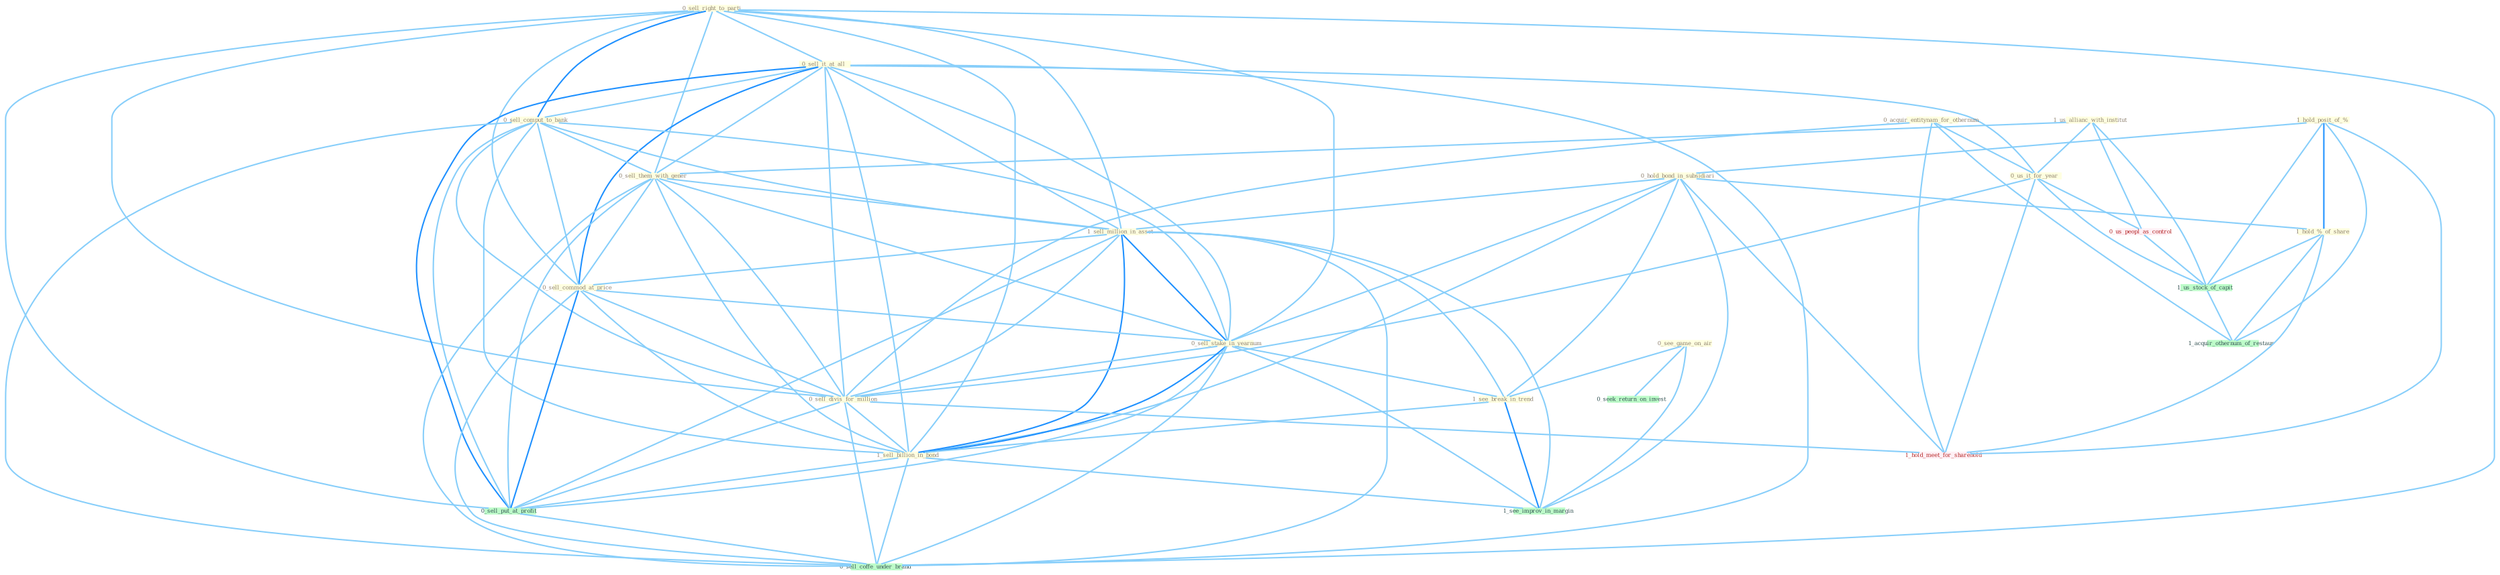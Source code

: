 Graph G{ 
    node
    [shape=polygon,style=filled,width=.5,height=.06,color="#BDFCC9",fixedsize=true,fontsize=4,
    fontcolor="#2f4f4f"];
    {node
    [color="#ffffe0", fontcolor="#8b7d6b"] "0_sell_right_to_parti " "0_sell_it_at_all " "1_hold_posit_of_% " "0_sell_comput_to_bank " "0_acquir_entitynam_for_othernum " "1_us_allianc_with_institut " "0_hold_bond_in_subsidiari " "0_sell_them_with_gener " "0_see_game_on_air " "1_sell_million_in_asset " "0_us_it_for_year " "0_sell_commod_at_price " "0_sell_stake_in_yearnum " "1_hold_%_of_share " "0_sell_divis_for_million " "1_see_break_in_trend " "1_sell_billion_in_bond "}
{node [color="#fff0f5", fontcolor="#b22222"] "0_us_peopl_as_control " "1_hold_meet_for_sharehold "}
edge [color="#B0E2FF"];

	"0_sell_right_to_parti " -- "0_sell_it_at_all " [w="1", color="#87cefa" ];
	"0_sell_right_to_parti " -- "0_sell_comput_to_bank " [w="2", color="#1e90ff" , len=0.8];
	"0_sell_right_to_parti " -- "0_sell_them_with_gener " [w="1", color="#87cefa" ];
	"0_sell_right_to_parti " -- "1_sell_million_in_asset " [w="1", color="#87cefa" ];
	"0_sell_right_to_parti " -- "0_sell_commod_at_price " [w="1", color="#87cefa" ];
	"0_sell_right_to_parti " -- "0_sell_stake_in_yearnum " [w="1", color="#87cefa" ];
	"0_sell_right_to_parti " -- "0_sell_divis_for_million " [w="1", color="#87cefa" ];
	"0_sell_right_to_parti " -- "1_sell_billion_in_bond " [w="1", color="#87cefa" ];
	"0_sell_right_to_parti " -- "0_sell_put_at_profit " [w="1", color="#87cefa" ];
	"0_sell_right_to_parti " -- "0_sell_coffe_under_brand " [w="1", color="#87cefa" ];
	"0_sell_it_at_all " -- "0_sell_comput_to_bank " [w="1", color="#87cefa" ];
	"0_sell_it_at_all " -- "0_sell_them_with_gener " [w="1", color="#87cefa" ];
	"0_sell_it_at_all " -- "1_sell_million_in_asset " [w="1", color="#87cefa" ];
	"0_sell_it_at_all " -- "0_us_it_for_year " [w="1", color="#87cefa" ];
	"0_sell_it_at_all " -- "0_sell_commod_at_price " [w="2", color="#1e90ff" , len=0.8];
	"0_sell_it_at_all " -- "0_sell_stake_in_yearnum " [w="1", color="#87cefa" ];
	"0_sell_it_at_all " -- "0_sell_divis_for_million " [w="1", color="#87cefa" ];
	"0_sell_it_at_all " -- "1_sell_billion_in_bond " [w="1", color="#87cefa" ];
	"0_sell_it_at_all " -- "0_sell_put_at_profit " [w="2", color="#1e90ff" , len=0.8];
	"0_sell_it_at_all " -- "0_sell_coffe_under_brand " [w="1", color="#87cefa" ];
	"1_hold_posit_of_% " -- "0_hold_bond_in_subsidiari " [w="1", color="#87cefa" ];
	"1_hold_posit_of_% " -- "1_hold_%_of_share " [w="2", color="#1e90ff" , len=0.8];
	"1_hold_posit_of_% " -- "1_us_stock_of_capit " [w="1", color="#87cefa" ];
	"1_hold_posit_of_% " -- "1_hold_meet_for_sharehold " [w="1", color="#87cefa" ];
	"1_hold_posit_of_% " -- "1_acquir_othernum_of_restaur " [w="1", color="#87cefa" ];
	"0_sell_comput_to_bank " -- "0_sell_them_with_gener " [w="1", color="#87cefa" ];
	"0_sell_comput_to_bank " -- "1_sell_million_in_asset " [w="1", color="#87cefa" ];
	"0_sell_comput_to_bank " -- "0_sell_commod_at_price " [w="1", color="#87cefa" ];
	"0_sell_comput_to_bank " -- "0_sell_stake_in_yearnum " [w="1", color="#87cefa" ];
	"0_sell_comput_to_bank " -- "0_sell_divis_for_million " [w="1", color="#87cefa" ];
	"0_sell_comput_to_bank " -- "1_sell_billion_in_bond " [w="1", color="#87cefa" ];
	"0_sell_comput_to_bank " -- "0_sell_put_at_profit " [w="1", color="#87cefa" ];
	"0_sell_comput_to_bank " -- "0_sell_coffe_under_brand " [w="1", color="#87cefa" ];
	"0_acquir_entitynam_for_othernum " -- "0_us_it_for_year " [w="1", color="#87cefa" ];
	"0_acquir_entitynam_for_othernum " -- "0_sell_divis_for_million " [w="1", color="#87cefa" ];
	"0_acquir_entitynam_for_othernum " -- "1_hold_meet_for_sharehold " [w="1", color="#87cefa" ];
	"0_acquir_entitynam_for_othernum " -- "1_acquir_othernum_of_restaur " [w="1", color="#87cefa" ];
	"1_us_allianc_with_institut " -- "0_sell_them_with_gener " [w="1", color="#87cefa" ];
	"1_us_allianc_with_institut " -- "0_us_it_for_year " [w="1", color="#87cefa" ];
	"1_us_allianc_with_institut " -- "0_us_peopl_as_control " [w="1", color="#87cefa" ];
	"1_us_allianc_with_institut " -- "1_us_stock_of_capit " [w="1", color="#87cefa" ];
	"0_hold_bond_in_subsidiari " -- "1_sell_million_in_asset " [w="1", color="#87cefa" ];
	"0_hold_bond_in_subsidiari " -- "0_sell_stake_in_yearnum " [w="1", color="#87cefa" ];
	"0_hold_bond_in_subsidiari " -- "1_hold_%_of_share " [w="1", color="#87cefa" ];
	"0_hold_bond_in_subsidiari " -- "1_see_break_in_trend " [w="1", color="#87cefa" ];
	"0_hold_bond_in_subsidiari " -- "1_sell_billion_in_bond " [w="1", color="#87cefa" ];
	"0_hold_bond_in_subsidiari " -- "1_see_improv_in_margin " [w="1", color="#87cefa" ];
	"0_hold_bond_in_subsidiari " -- "1_hold_meet_for_sharehold " [w="1", color="#87cefa" ];
	"0_sell_them_with_gener " -- "1_sell_million_in_asset " [w="1", color="#87cefa" ];
	"0_sell_them_with_gener " -- "0_sell_commod_at_price " [w="1", color="#87cefa" ];
	"0_sell_them_with_gener " -- "0_sell_stake_in_yearnum " [w="1", color="#87cefa" ];
	"0_sell_them_with_gener " -- "0_sell_divis_for_million " [w="1", color="#87cefa" ];
	"0_sell_them_with_gener " -- "1_sell_billion_in_bond " [w="1", color="#87cefa" ];
	"0_sell_them_with_gener " -- "0_sell_put_at_profit " [w="1", color="#87cefa" ];
	"0_sell_them_with_gener " -- "0_sell_coffe_under_brand " [w="1", color="#87cefa" ];
	"0_see_game_on_air " -- "1_see_break_in_trend " [w="1", color="#87cefa" ];
	"0_see_game_on_air " -- "0_seek_return_on_invest " [w="1", color="#87cefa" ];
	"0_see_game_on_air " -- "1_see_improv_in_margin " [w="1", color="#87cefa" ];
	"1_sell_million_in_asset " -- "0_sell_commod_at_price " [w="1", color="#87cefa" ];
	"1_sell_million_in_asset " -- "0_sell_stake_in_yearnum " [w="2", color="#1e90ff" , len=0.8];
	"1_sell_million_in_asset " -- "0_sell_divis_for_million " [w="1", color="#87cefa" ];
	"1_sell_million_in_asset " -- "1_see_break_in_trend " [w="1", color="#87cefa" ];
	"1_sell_million_in_asset " -- "1_sell_billion_in_bond " [w="2", color="#1e90ff" , len=0.8];
	"1_sell_million_in_asset " -- "0_sell_put_at_profit " [w="1", color="#87cefa" ];
	"1_sell_million_in_asset " -- "1_see_improv_in_margin " [w="1", color="#87cefa" ];
	"1_sell_million_in_asset " -- "0_sell_coffe_under_brand " [w="1", color="#87cefa" ];
	"0_us_it_for_year " -- "0_sell_divis_for_million " [w="1", color="#87cefa" ];
	"0_us_it_for_year " -- "0_us_peopl_as_control " [w="1", color="#87cefa" ];
	"0_us_it_for_year " -- "1_us_stock_of_capit " [w="1", color="#87cefa" ];
	"0_us_it_for_year " -- "1_hold_meet_for_sharehold " [w="1", color="#87cefa" ];
	"0_sell_commod_at_price " -- "0_sell_stake_in_yearnum " [w="1", color="#87cefa" ];
	"0_sell_commod_at_price " -- "0_sell_divis_for_million " [w="1", color="#87cefa" ];
	"0_sell_commod_at_price " -- "1_sell_billion_in_bond " [w="1", color="#87cefa" ];
	"0_sell_commod_at_price " -- "0_sell_put_at_profit " [w="2", color="#1e90ff" , len=0.8];
	"0_sell_commod_at_price " -- "0_sell_coffe_under_brand " [w="1", color="#87cefa" ];
	"0_sell_stake_in_yearnum " -- "0_sell_divis_for_million " [w="1", color="#87cefa" ];
	"0_sell_stake_in_yearnum " -- "1_see_break_in_trend " [w="1", color="#87cefa" ];
	"0_sell_stake_in_yearnum " -- "1_sell_billion_in_bond " [w="2", color="#1e90ff" , len=0.8];
	"0_sell_stake_in_yearnum " -- "0_sell_put_at_profit " [w="1", color="#87cefa" ];
	"0_sell_stake_in_yearnum " -- "1_see_improv_in_margin " [w="1", color="#87cefa" ];
	"0_sell_stake_in_yearnum " -- "0_sell_coffe_under_brand " [w="1", color="#87cefa" ];
	"1_hold_%_of_share " -- "1_us_stock_of_capit " [w="1", color="#87cefa" ];
	"1_hold_%_of_share " -- "1_hold_meet_for_sharehold " [w="1", color="#87cefa" ];
	"1_hold_%_of_share " -- "1_acquir_othernum_of_restaur " [w="1", color="#87cefa" ];
	"0_sell_divis_for_million " -- "1_sell_billion_in_bond " [w="1", color="#87cefa" ];
	"0_sell_divis_for_million " -- "0_sell_put_at_profit " [w="1", color="#87cefa" ];
	"0_sell_divis_for_million " -- "0_sell_coffe_under_brand " [w="1", color="#87cefa" ];
	"0_sell_divis_for_million " -- "1_hold_meet_for_sharehold " [w="1", color="#87cefa" ];
	"1_see_break_in_trend " -- "1_sell_billion_in_bond " [w="1", color="#87cefa" ];
	"1_see_break_in_trend " -- "1_see_improv_in_margin " [w="2", color="#1e90ff" , len=0.8];
	"1_sell_billion_in_bond " -- "0_sell_put_at_profit " [w="1", color="#87cefa" ];
	"1_sell_billion_in_bond " -- "1_see_improv_in_margin " [w="1", color="#87cefa" ];
	"1_sell_billion_in_bond " -- "0_sell_coffe_under_brand " [w="1", color="#87cefa" ];
	"0_us_peopl_as_control " -- "1_us_stock_of_capit " [w="1", color="#87cefa" ];
	"0_sell_put_at_profit " -- "0_sell_coffe_under_brand " [w="1", color="#87cefa" ];
	"1_us_stock_of_capit " -- "1_acquir_othernum_of_restaur " [w="1", color="#87cefa" ];
}